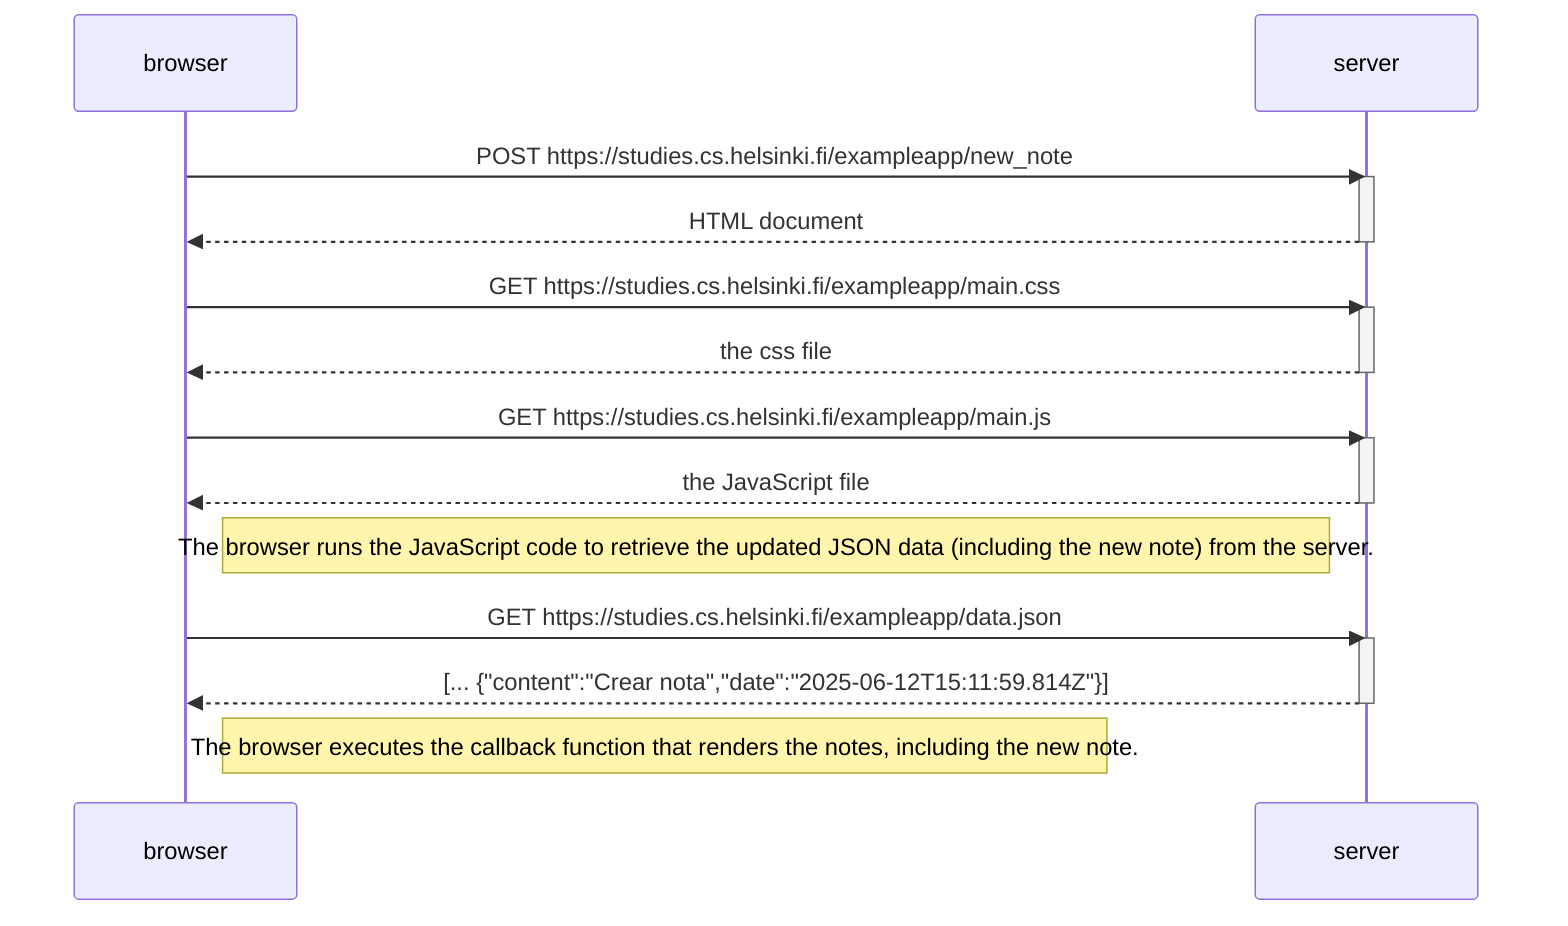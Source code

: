 sequenceDiagram
    participant browser
    participant server
    
    browser->>server: POST https://studies.cs.helsinki.fi/exampleapp/new_note
    activate server
    server-->>browser: HTML document
    deactivate server
    
    browser->>server: GET https://studies.cs.helsinki.fi/exampleapp/main.css
    activate server
    server-->>browser: the css file
    deactivate server
    
    browser->>server: GET https://studies.cs.helsinki.fi/exampleapp/main.js
    activate server
    server-->>browser: the JavaScript file
    deactivate server
    
    Note right of browser: The browser runs the JavaScript code to retrieve the updated JSON data (including the new note) from the server.
    
    browser->>server: GET https://studies.cs.helsinki.fi/exampleapp/data.json
    activate server
    server-->>browser: [... {"content":"Crear nota","date":"2025-06-12T15:11:59.814Z"}]
    deactivate server    

    Note right of browser: The browser executes the callback function that renders the notes, including the new note.